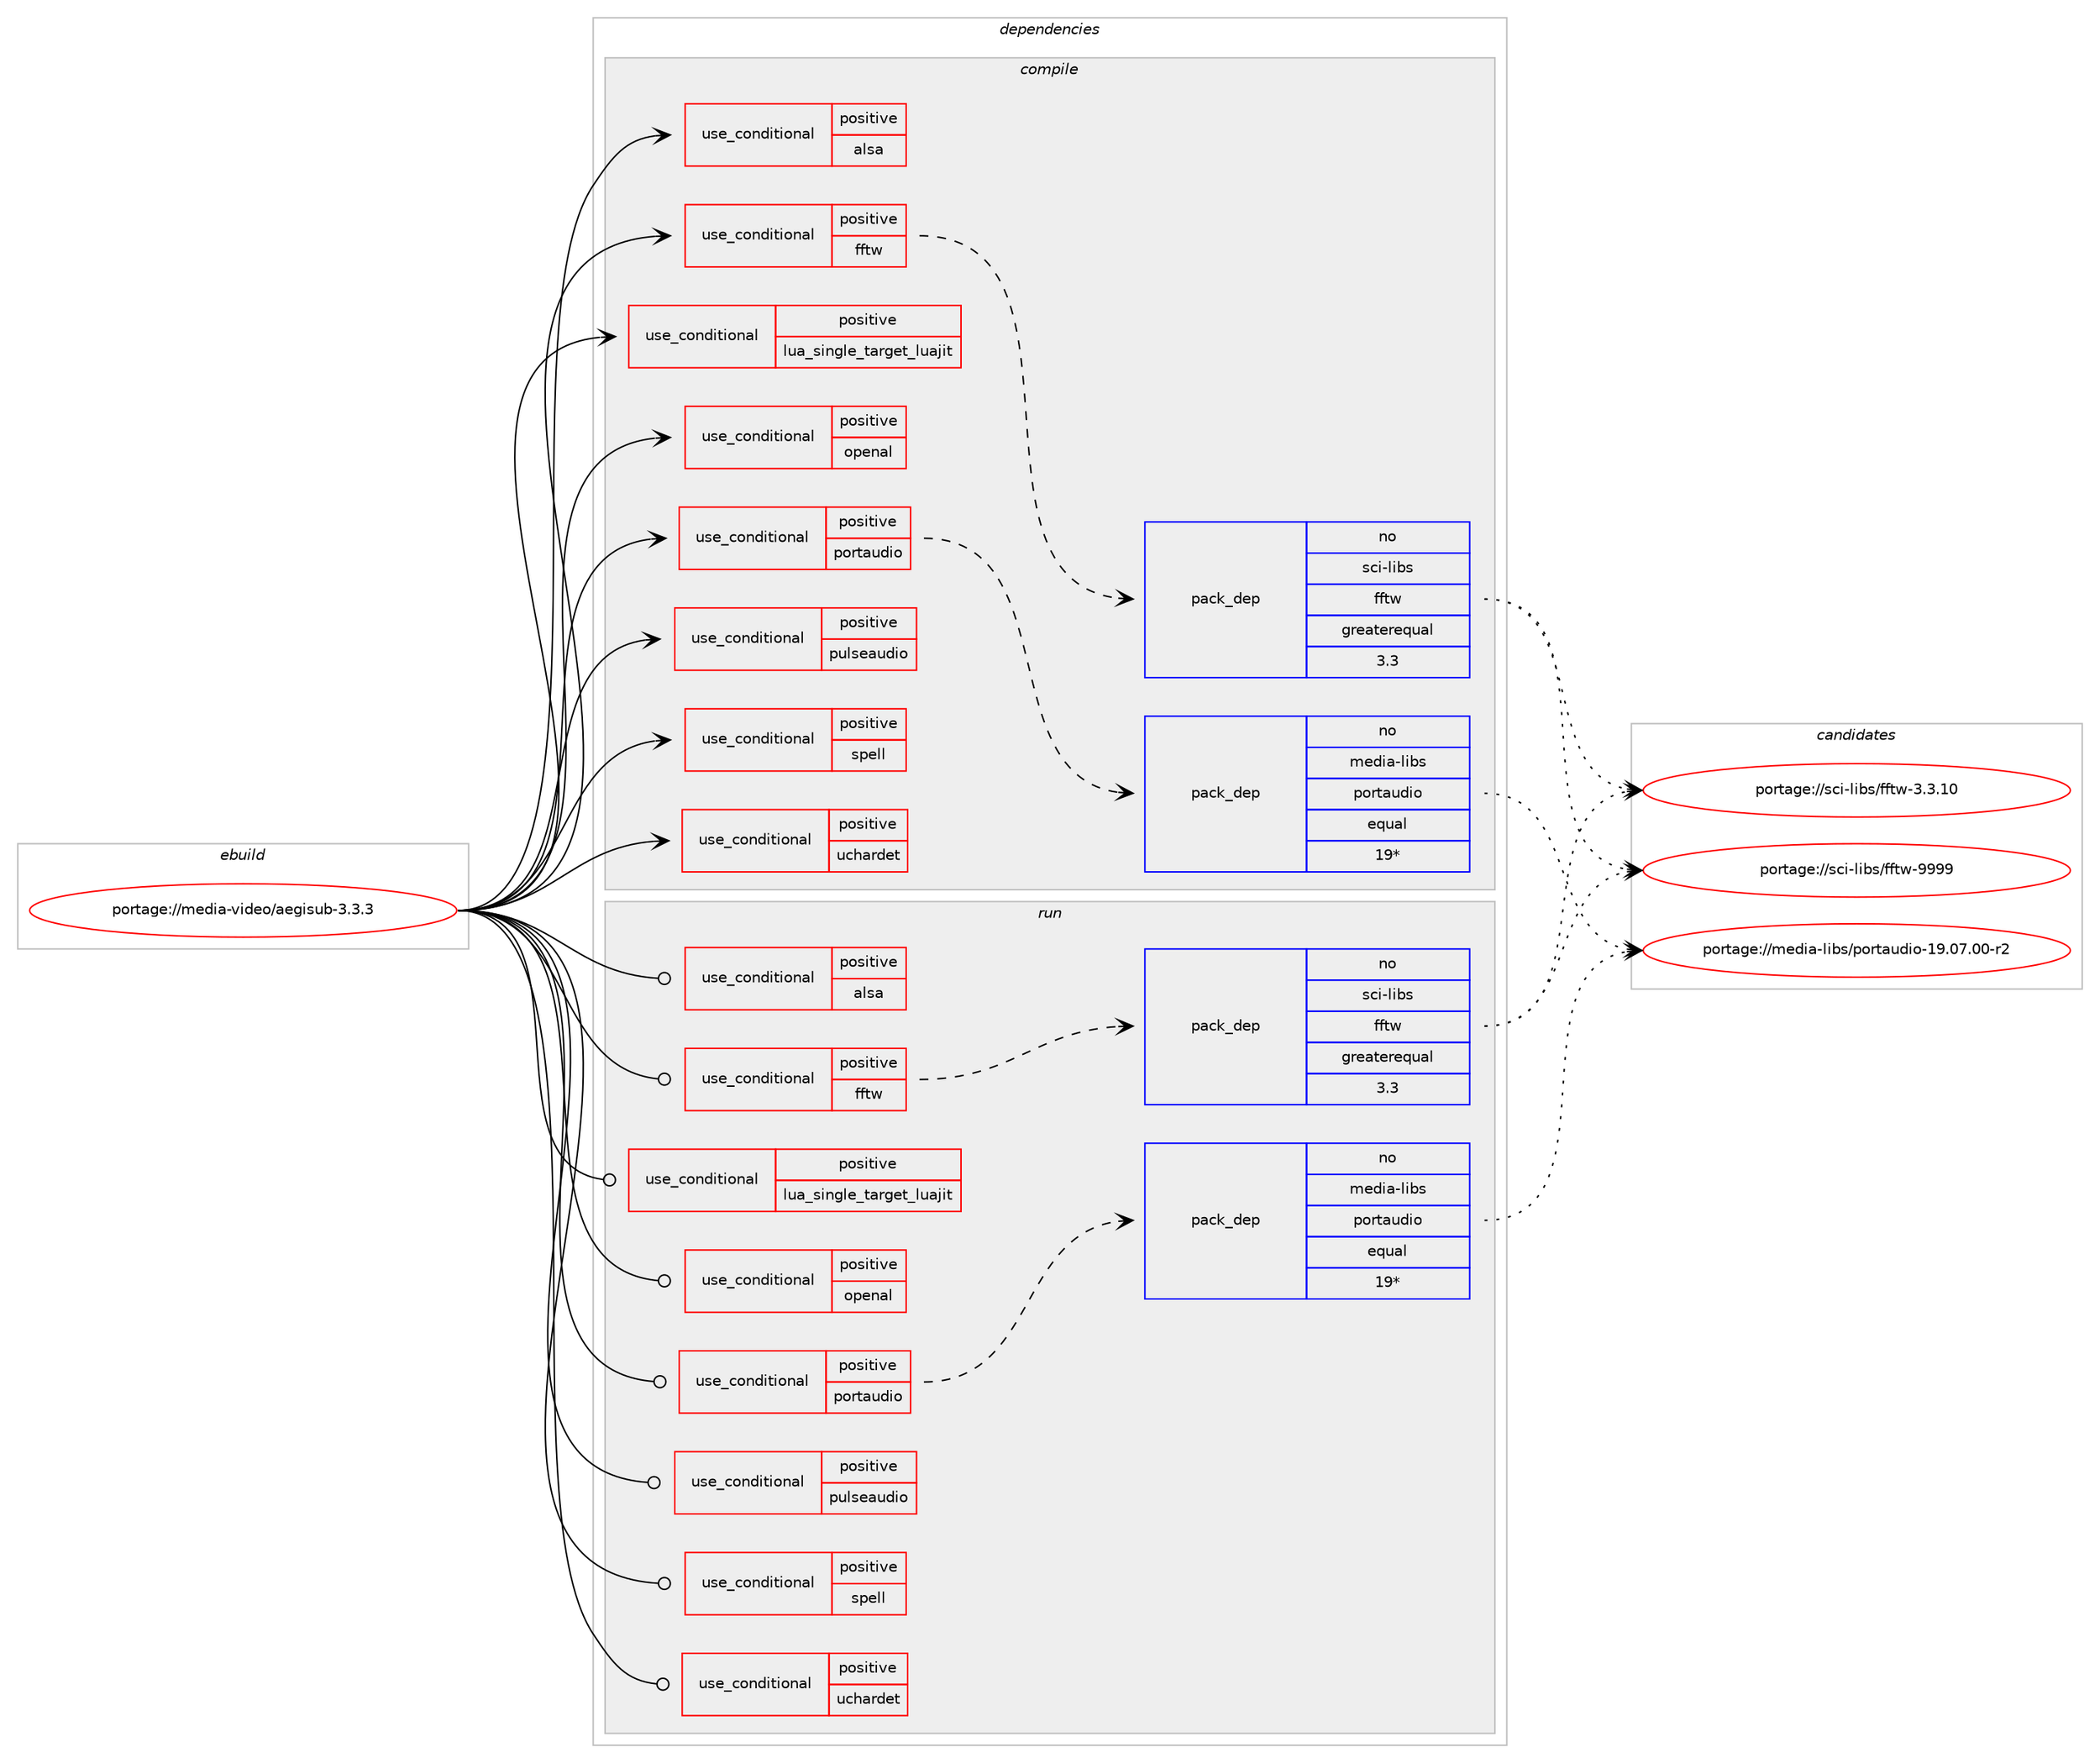 digraph prolog {

# *************
# Graph options
# *************

newrank=true;
concentrate=true;
compound=true;
graph [rankdir=LR,fontname=Helvetica,fontsize=10,ranksep=1.5];#, ranksep=2.5, nodesep=0.2];
edge  [arrowhead=vee];
node  [fontname=Helvetica,fontsize=10];

# **********
# The ebuild
# **********

subgraph cluster_leftcol {
color=gray;
rank=same;
label=<<i>ebuild</i>>;
id [label="portage://media-video/aegisub-3.3.3", color=red, width=4, href="../media-video/aegisub-3.3.3.svg"];
}

# ****************
# The dependencies
# ****************

subgraph cluster_midcol {
color=gray;
label=<<i>dependencies</i>>;
subgraph cluster_compile {
fillcolor="#eeeeee";
style=filled;
label=<<i>compile</i>>;
subgraph cond80785 {
dependency167262 [label=<<TABLE BORDER="0" CELLBORDER="1" CELLSPACING="0" CELLPADDING="4"><TR><TD ROWSPAN="3" CELLPADDING="10">use_conditional</TD></TR><TR><TD>positive</TD></TR><TR><TD>alsa</TD></TR></TABLE>>, shape=none, color=red];
# *** BEGIN UNKNOWN DEPENDENCY TYPE (TODO) ***
# dependency167262 -> package_dependency(portage://media-video/aegisub-3.3.3,install,no,media-libs,alsa-lib,none,[,,],[],[])
# *** END UNKNOWN DEPENDENCY TYPE (TODO) ***

}
id:e -> dependency167262:w [weight=20,style="solid",arrowhead="vee"];
subgraph cond80786 {
dependency167263 [label=<<TABLE BORDER="0" CELLBORDER="1" CELLSPACING="0" CELLPADDING="4"><TR><TD ROWSPAN="3" CELLPADDING="10">use_conditional</TD></TR><TR><TD>positive</TD></TR><TR><TD>fftw</TD></TR></TABLE>>, shape=none, color=red];
subgraph pack84022 {
dependency167264 [label=<<TABLE BORDER="0" CELLBORDER="1" CELLSPACING="0" CELLPADDING="4" WIDTH="220"><TR><TD ROWSPAN="6" CELLPADDING="30">pack_dep</TD></TR><TR><TD WIDTH="110">no</TD></TR><TR><TD>sci-libs</TD></TR><TR><TD>fftw</TD></TR><TR><TD>greaterequal</TD></TR><TR><TD>3.3</TD></TR></TABLE>>, shape=none, color=blue];
}
dependency167263:e -> dependency167264:w [weight=20,style="dashed",arrowhead="vee"];
}
id:e -> dependency167263:w [weight=20,style="solid",arrowhead="vee"];
subgraph cond80787 {
dependency167265 [label=<<TABLE BORDER="0" CELLBORDER="1" CELLSPACING="0" CELLPADDING="4"><TR><TD ROWSPAN="3" CELLPADDING="10">use_conditional</TD></TR><TR><TD>positive</TD></TR><TR><TD>lua_single_target_luajit</TD></TR></TABLE>>, shape=none, color=red];
# *** BEGIN UNKNOWN DEPENDENCY TYPE (TODO) ***
# dependency167265 -> package_dependency(portage://media-video/aegisub-3.3.3,install,no,dev-lang,luajit,none,[,,],any_same_slot,[use(enable(lua52compat),none)])
# *** END UNKNOWN DEPENDENCY TYPE (TODO) ***

}
id:e -> dependency167265:w [weight=20,style="solid",arrowhead="vee"];
subgraph cond80788 {
dependency167266 [label=<<TABLE BORDER="0" CELLBORDER="1" CELLSPACING="0" CELLPADDING="4"><TR><TD ROWSPAN="3" CELLPADDING="10">use_conditional</TD></TR><TR><TD>positive</TD></TR><TR><TD>openal</TD></TR></TABLE>>, shape=none, color=red];
# *** BEGIN UNKNOWN DEPENDENCY TYPE (TODO) ***
# dependency167266 -> package_dependency(portage://media-video/aegisub-3.3.3,install,no,media-libs,openal,none,[,,],[],[])
# *** END UNKNOWN DEPENDENCY TYPE (TODO) ***

}
id:e -> dependency167266:w [weight=20,style="solid",arrowhead="vee"];
subgraph cond80789 {
dependency167267 [label=<<TABLE BORDER="0" CELLBORDER="1" CELLSPACING="0" CELLPADDING="4"><TR><TD ROWSPAN="3" CELLPADDING="10">use_conditional</TD></TR><TR><TD>positive</TD></TR><TR><TD>portaudio</TD></TR></TABLE>>, shape=none, color=red];
subgraph pack84023 {
dependency167268 [label=<<TABLE BORDER="0" CELLBORDER="1" CELLSPACING="0" CELLPADDING="4" WIDTH="220"><TR><TD ROWSPAN="6" CELLPADDING="30">pack_dep</TD></TR><TR><TD WIDTH="110">no</TD></TR><TR><TD>media-libs</TD></TR><TR><TD>portaudio</TD></TR><TR><TD>equal</TD></TR><TR><TD>19*</TD></TR></TABLE>>, shape=none, color=blue];
}
dependency167267:e -> dependency167268:w [weight=20,style="dashed",arrowhead="vee"];
}
id:e -> dependency167267:w [weight=20,style="solid",arrowhead="vee"];
subgraph cond80790 {
dependency167269 [label=<<TABLE BORDER="0" CELLBORDER="1" CELLSPACING="0" CELLPADDING="4"><TR><TD ROWSPAN="3" CELLPADDING="10">use_conditional</TD></TR><TR><TD>positive</TD></TR><TR><TD>pulseaudio</TD></TR></TABLE>>, shape=none, color=red];
# *** BEGIN UNKNOWN DEPENDENCY TYPE (TODO) ***
# dependency167269 -> package_dependency(portage://media-video/aegisub-3.3.3,install,no,media-libs,libpulse,none,[,,],[],[])
# *** END UNKNOWN DEPENDENCY TYPE (TODO) ***

}
id:e -> dependency167269:w [weight=20,style="solid",arrowhead="vee"];
subgraph cond80791 {
dependency167270 [label=<<TABLE BORDER="0" CELLBORDER="1" CELLSPACING="0" CELLPADDING="4"><TR><TD ROWSPAN="3" CELLPADDING="10">use_conditional</TD></TR><TR><TD>positive</TD></TR><TR><TD>spell</TD></TR></TABLE>>, shape=none, color=red];
# *** BEGIN UNKNOWN DEPENDENCY TYPE (TODO) ***
# dependency167270 -> package_dependency(portage://media-video/aegisub-3.3.3,install,no,app-text,hunspell,none,[,,],any_same_slot,[])
# *** END UNKNOWN DEPENDENCY TYPE (TODO) ***

}
id:e -> dependency167270:w [weight=20,style="solid",arrowhead="vee"];
subgraph cond80792 {
dependency167271 [label=<<TABLE BORDER="0" CELLBORDER="1" CELLSPACING="0" CELLPADDING="4"><TR><TD ROWSPAN="3" CELLPADDING="10">use_conditional</TD></TR><TR><TD>positive</TD></TR><TR><TD>uchardet</TD></TR></TABLE>>, shape=none, color=red];
# *** BEGIN UNKNOWN DEPENDENCY TYPE (TODO) ***
# dependency167271 -> package_dependency(portage://media-video/aegisub-3.3.3,install,no,app-i18n,uchardet,none,[,,],[],[])
# *** END UNKNOWN DEPENDENCY TYPE (TODO) ***

}
id:e -> dependency167271:w [weight=20,style="solid",arrowhead="vee"];
# *** BEGIN UNKNOWN DEPENDENCY TYPE (TODO) ***
# id -> package_dependency(portage://media-video/aegisub-3.3.3,install,no,dev-libs,boost,none,[,,],any_same_slot,[use(enable(icu),none),use(enable(nls),none)])
# *** END UNKNOWN DEPENDENCY TYPE (TODO) ***

# *** BEGIN UNKNOWN DEPENDENCY TYPE (TODO) ***
# id -> package_dependency(portage://media-video/aegisub-3.3.3,install,no,dev-libs,icu,none,[,,],any_same_slot,[])
# *** END UNKNOWN DEPENDENCY TYPE (TODO) ***

# *** BEGIN UNKNOWN DEPENDENCY TYPE (TODO) ***
# id -> package_dependency(portage://media-video/aegisub-3.3.3,install,no,media-libs,ffmpegsource,none,[,,],any_same_slot,[])
# *** END UNKNOWN DEPENDENCY TYPE (TODO) ***

# *** BEGIN UNKNOWN DEPENDENCY TYPE (TODO) ***
# id -> package_dependency(portage://media-video/aegisub-3.3.3,install,no,media-libs,fontconfig,none,[,,],[],[])
# *** END UNKNOWN DEPENDENCY TYPE (TODO) ***

# *** BEGIN UNKNOWN DEPENDENCY TYPE (TODO) ***
# id -> package_dependency(portage://media-video/aegisub-3.3.3,install,no,media-libs,freetype,none,[,,],[],[])
# *** END UNKNOWN DEPENDENCY TYPE (TODO) ***

# *** BEGIN UNKNOWN DEPENDENCY TYPE (TODO) ***
# id -> package_dependency(portage://media-video/aegisub-3.3.3,install,no,media-libs,libass,none,[,,],any_same_slot,[use(enable(fontconfig),none)])
# *** END UNKNOWN DEPENDENCY TYPE (TODO) ***

# *** BEGIN UNKNOWN DEPENDENCY TYPE (TODO) ***
# id -> package_dependency(portage://media-video/aegisub-3.3.3,install,no,sys-libs,zlib,none,[,,],[],[])
# *** END UNKNOWN DEPENDENCY TYPE (TODO) ***

# *** BEGIN UNKNOWN DEPENDENCY TYPE (TODO) ***
# id -> package_dependency(portage://media-video/aegisub-3.3.3,install,no,virtual,libiconv,none,[,,],[],[])
# *** END UNKNOWN DEPENDENCY TYPE (TODO) ***

# *** BEGIN UNKNOWN DEPENDENCY TYPE (TODO) ***
# id -> package_dependency(portage://media-video/aegisub-3.3.3,install,no,virtual,opengl,none,[,,],[],[])
# *** END UNKNOWN DEPENDENCY TYPE (TODO) ***

# *** BEGIN UNKNOWN DEPENDENCY TYPE (TODO) ***
# id -> package_dependency(portage://media-video/aegisub-3.3.3,install,no,x11-libs,wxGTK,none,[,,],[slot(3.2-gtk3)],[use(enable(X),none),use(enable(opengl),none),use(optenable(debug),none)])
# *** END UNKNOWN DEPENDENCY TYPE (TODO) ***

}
subgraph cluster_compileandrun {
fillcolor="#eeeeee";
style=filled;
label=<<i>compile and run</i>>;
}
subgraph cluster_run {
fillcolor="#eeeeee";
style=filled;
label=<<i>run</i>>;
subgraph cond80793 {
dependency167272 [label=<<TABLE BORDER="0" CELLBORDER="1" CELLSPACING="0" CELLPADDING="4"><TR><TD ROWSPAN="3" CELLPADDING="10">use_conditional</TD></TR><TR><TD>positive</TD></TR><TR><TD>alsa</TD></TR></TABLE>>, shape=none, color=red];
# *** BEGIN UNKNOWN DEPENDENCY TYPE (TODO) ***
# dependency167272 -> package_dependency(portage://media-video/aegisub-3.3.3,run,no,media-libs,alsa-lib,none,[,,],[],[])
# *** END UNKNOWN DEPENDENCY TYPE (TODO) ***

}
id:e -> dependency167272:w [weight=20,style="solid",arrowhead="odot"];
subgraph cond80794 {
dependency167273 [label=<<TABLE BORDER="0" CELLBORDER="1" CELLSPACING="0" CELLPADDING="4"><TR><TD ROWSPAN="3" CELLPADDING="10">use_conditional</TD></TR><TR><TD>positive</TD></TR><TR><TD>fftw</TD></TR></TABLE>>, shape=none, color=red];
subgraph pack84024 {
dependency167274 [label=<<TABLE BORDER="0" CELLBORDER="1" CELLSPACING="0" CELLPADDING="4" WIDTH="220"><TR><TD ROWSPAN="6" CELLPADDING="30">pack_dep</TD></TR><TR><TD WIDTH="110">no</TD></TR><TR><TD>sci-libs</TD></TR><TR><TD>fftw</TD></TR><TR><TD>greaterequal</TD></TR><TR><TD>3.3</TD></TR></TABLE>>, shape=none, color=blue];
}
dependency167273:e -> dependency167274:w [weight=20,style="dashed",arrowhead="vee"];
}
id:e -> dependency167273:w [weight=20,style="solid",arrowhead="odot"];
subgraph cond80795 {
dependency167275 [label=<<TABLE BORDER="0" CELLBORDER="1" CELLSPACING="0" CELLPADDING="4"><TR><TD ROWSPAN="3" CELLPADDING="10">use_conditional</TD></TR><TR><TD>positive</TD></TR><TR><TD>lua_single_target_luajit</TD></TR></TABLE>>, shape=none, color=red];
# *** BEGIN UNKNOWN DEPENDENCY TYPE (TODO) ***
# dependency167275 -> package_dependency(portage://media-video/aegisub-3.3.3,run,no,dev-lang,luajit,none,[,,],any_same_slot,[use(enable(lua52compat),none)])
# *** END UNKNOWN DEPENDENCY TYPE (TODO) ***

}
id:e -> dependency167275:w [weight=20,style="solid",arrowhead="odot"];
subgraph cond80796 {
dependency167276 [label=<<TABLE BORDER="0" CELLBORDER="1" CELLSPACING="0" CELLPADDING="4"><TR><TD ROWSPAN="3" CELLPADDING="10">use_conditional</TD></TR><TR><TD>positive</TD></TR><TR><TD>openal</TD></TR></TABLE>>, shape=none, color=red];
# *** BEGIN UNKNOWN DEPENDENCY TYPE (TODO) ***
# dependency167276 -> package_dependency(portage://media-video/aegisub-3.3.3,run,no,media-libs,openal,none,[,,],[],[])
# *** END UNKNOWN DEPENDENCY TYPE (TODO) ***

}
id:e -> dependency167276:w [weight=20,style="solid",arrowhead="odot"];
subgraph cond80797 {
dependency167277 [label=<<TABLE BORDER="0" CELLBORDER="1" CELLSPACING="0" CELLPADDING="4"><TR><TD ROWSPAN="3" CELLPADDING="10">use_conditional</TD></TR><TR><TD>positive</TD></TR><TR><TD>portaudio</TD></TR></TABLE>>, shape=none, color=red];
subgraph pack84025 {
dependency167278 [label=<<TABLE BORDER="0" CELLBORDER="1" CELLSPACING="0" CELLPADDING="4" WIDTH="220"><TR><TD ROWSPAN="6" CELLPADDING="30">pack_dep</TD></TR><TR><TD WIDTH="110">no</TD></TR><TR><TD>media-libs</TD></TR><TR><TD>portaudio</TD></TR><TR><TD>equal</TD></TR><TR><TD>19*</TD></TR></TABLE>>, shape=none, color=blue];
}
dependency167277:e -> dependency167278:w [weight=20,style="dashed",arrowhead="vee"];
}
id:e -> dependency167277:w [weight=20,style="solid",arrowhead="odot"];
subgraph cond80798 {
dependency167279 [label=<<TABLE BORDER="0" CELLBORDER="1" CELLSPACING="0" CELLPADDING="4"><TR><TD ROWSPAN="3" CELLPADDING="10">use_conditional</TD></TR><TR><TD>positive</TD></TR><TR><TD>pulseaudio</TD></TR></TABLE>>, shape=none, color=red];
# *** BEGIN UNKNOWN DEPENDENCY TYPE (TODO) ***
# dependency167279 -> package_dependency(portage://media-video/aegisub-3.3.3,run,no,media-libs,libpulse,none,[,,],[],[])
# *** END UNKNOWN DEPENDENCY TYPE (TODO) ***

}
id:e -> dependency167279:w [weight=20,style="solid",arrowhead="odot"];
subgraph cond80799 {
dependency167280 [label=<<TABLE BORDER="0" CELLBORDER="1" CELLSPACING="0" CELLPADDING="4"><TR><TD ROWSPAN="3" CELLPADDING="10">use_conditional</TD></TR><TR><TD>positive</TD></TR><TR><TD>spell</TD></TR></TABLE>>, shape=none, color=red];
# *** BEGIN UNKNOWN DEPENDENCY TYPE (TODO) ***
# dependency167280 -> package_dependency(portage://media-video/aegisub-3.3.3,run,no,app-text,hunspell,none,[,,],any_same_slot,[])
# *** END UNKNOWN DEPENDENCY TYPE (TODO) ***

}
id:e -> dependency167280:w [weight=20,style="solid",arrowhead="odot"];
subgraph cond80800 {
dependency167281 [label=<<TABLE BORDER="0" CELLBORDER="1" CELLSPACING="0" CELLPADDING="4"><TR><TD ROWSPAN="3" CELLPADDING="10">use_conditional</TD></TR><TR><TD>positive</TD></TR><TR><TD>uchardet</TD></TR></TABLE>>, shape=none, color=red];
# *** BEGIN UNKNOWN DEPENDENCY TYPE (TODO) ***
# dependency167281 -> package_dependency(portage://media-video/aegisub-3.3.3,run,no,app-i18n,uchardet,none,[,,],[],[])
# *** END UNKNOWN DEPENDENCY TYPE (TODO) ***

}
id:e -> dependency167281:w [weight=20,style="solid",arrowhead="odot"];
# *** BEGIN UNKNOWN DEPENDENCY TYPE (TODO) ***
# id -> package_dependency(portage://media-video/aegisub-3.3.3,run,no,dev-libs,boost,none,[,,],any_same_slot,[use(enable(icu),none),use(enable(nls),none)])
# *** END UNKNOWN DEPENDENCY TYPE (TODO) ***

# *** BEGIN UNKNOWN DEPENDENCY TYPE (TODO) ***
# id -> package_dependency(portage://media-video/aegisub-3.3.3,run,no,dev-libs,icu,none,[,,],any_same_slot,[])
# *** END UNKNOWN DEPENDENCY TYPE (TODO) ***

# *** BEGIN UNKNOWN DEPENDENCY TYPE (TODO) ***
# id -> package_dependency(portage://media-video/aegisub-3.3.3,run,no,media-libs,ffmpegsource,none,[,,],any_same_slot,[])
# *** END UNKNOWN DEPENDENCY TYPE (TODO) ***

# *** BEGIN UNKNOWN DEPENDENCY TYPE (TODO) ***
# id -> package_dependency(portage://media-video/aegisub-3.3.3,run,no,media-libs,fontconfig,none,[,,],[],[])
# *** END UNKNOWN DEPENDENCY TYPE (TODO) ***

# *** BEGIN UNKNOWN DEPENDENCY TYPE (TODO) ***
# id -> package_dependency(portage://media-video/aegisub-3.3.3,run,no,media-libs,freetype,none,[,,],[],[])
# *** END UNKNOWN DEPENDENCY TYPE (TODO) ***

# *** BEGIN UNKNOWN DEPENDENCY TYPE (TODO) ***
# id -> package_dependency(portage://media-video/aegisub-3.3.3,run,no,media-libs,libass,none,[,,],any_same_slot,[use(enable(fontconfig),none)])
# *** END UNKNOWN DEPENDENCY TYPE (TODO) ***

# *** BEGIN UNKNOWN DEPENDENCY TYPE (TODO) ***
# id -> package_dependency(portage://media-video/aegisub-3.3.3,run,no,sys-libs,zlib,none,[,,],[],[])
# *** END UNKNOWN DEPENDENCY TYPE (TODO) ***

# *** BEGIN UNKNOWN DEPENDENCY TYPE (TODO) ***
# id -> package_dependency(portage://media-video/aegisub-3.3.3,run,no,virtual,libiconv,none,[,,],[],[])
# *** END UNKNOWN DEPENDENCY TYPE (TODO) ***

# *** BEGIN UNKNOWN DEPENDENCY TYPE (TODO) ***
# id -> package_dependency(portage://media-video/aegisub-3.3.3,run,no,virtual,opengl,none,[,,],[],[])
# *** END UNKNOWN DEPENDENCY TYPE (TODO) ***

# *** BEGIN UNKNOWN DEPENDENCY TYPE (TODO) ***
# id -> package_dependency(portage://media-video/aegisub-3.3.3,run,no,x11-libs,wxGTK,none,[,,],[slot(3.2-gtk3)],[use(enable(X),none),use(enable(opengl),none),use(optenable(debug),none)])
# *** END UNKNOWN DEPENDENCY TYPE (TODO) ***

}
}

# **************
# The candidates
# **************

subgraph cluster_choices {
rank=same;
color=gray;
label=<<i>candidates</i>>;

subgraph choice84022 {
color=black;
nodesep=1;
choice1159910545108105981154710210211611945514651464948 [label="portage://sci-libs/fftw-3.3.10", color=red, width=4,href="../sci-libs/fftw-3.3.10.svg"];
choice115991054510810598115471021021161194557575757 [label="portage://sci-libs/fftw-9999", color=red, width=4,href="../sci-libs/fftw-9999.svg"];
dependency167264:e -> choice1159910545108105981154710210211611945514651464948:w [style=dotted,weight="100"];
dependency167264:e -> choice115991054510810598115471021021161194557575757:w [style=dotted,weight="100"];
}
subgraph choice84023 {
color=black;
nodesep=1;
choice10910110010597451081059811547112111114116971171001051114549574648554648484511450 [label="portage://media-libs/portaudio-19.07.00-r2", color=red, width=4,href="../media-libs/portaudio-19.07.00-r2.svg"];
dependency167268:e -> choice10910110010597451081059811547112111114116971171001051114549574648554648484511450:w [style=dotted,weight="100"];
}
subgraph choice84024 {
color=black;
nodesep=1;
choice1159910545108105981154710210211611945514651464948 [label="portage://sci-libs/fftw-3.3.10", color=red, width=4,href="../sci-libs/fftw-3.3.10.svg"];
choice115991054510810598115471021021161194557575757 [label="portage://sci-libs/fftw-9999", color=red, width=4,href="../sci-libs/fftw-9999.svg"];
dependency167274:e -> choice1159910545108105981154710210211611945514651464948:w [style=dotted,weight="100"];
dependency167274:e -> choice115991054510810598115471021021161194557575757:w [style=dotted,weight="100"];
}
subgraph choice84025 {
color=black;
nodesep=1;
choice10910110010597451081059811547112111114116971171001051114549574648554648484511450 [label="portage://media-libs/portaudio-19.07.00-r2", color=red, width=4,href="../media-libs/portaudio-19.07.00-r2.svg"];
dependency167278:e -> choice10910110010597451081059811547112111114116971171001051114549574648554648484511450:w [style=dotted,weight="100"];
}
}

}
